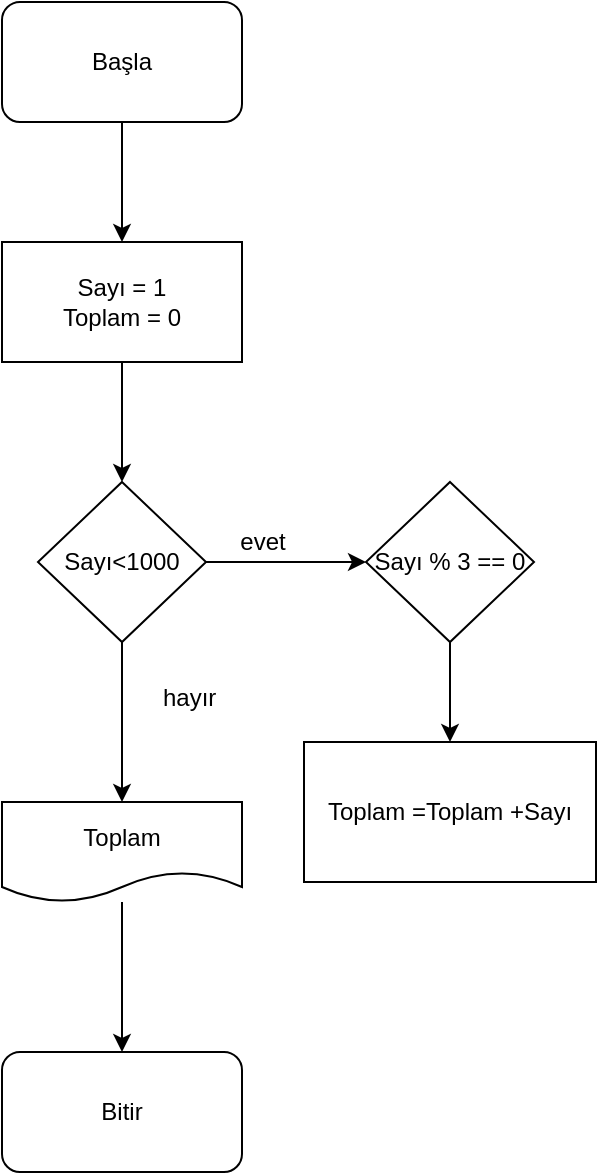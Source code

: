 <mxfile version="21.0.6" type="github">
  <diagram name="Sayfa -1" id="idEaKe2rp8cXWtOlhv10">
    <mxGraphModel dx="1674" dy="764" grid="1" gridSize="10" guides="1" tooltips="1" connect="1" arrows="1" fold="1" page="1" pageScale="1" pageWidth="827" pageHeight="1169" math="0" shadow="0">
      <root>
        <mxCell id="0" />
        <mxCell id="1" parent="0" />
        <mxCell id="VoQE2W_dGWVUWedlDvF--5" value="" style="edgeStyle=orthogonalEdgeStyle;rounded=0;orthogonalLoop=1;jettySize=auto;html=1;" edge="1" parent="1" source="VoQE2W_dGWVUWedlDvF--1" target="VoQE2W_dGWVUWedlDvF--2">
          <mxGeometry relative="1" as="geometry" />
        </mxCell>
        <mxCell id="VoQE2W_dGWVUWedlDvF--1" value="Başla" style="rounded=1;whiteSpace=wrap;html=1;" vertex="1" parent="1">
          <mxGeometry x="390" y="30" width="120" height="60" as="geometry" />
        </mxCell>
        <mxCell id="VoQE2W_dGWVUWedlDvF--7" value="" style="edgeStyle=orthogonalEdgeStyle;rounded=0;orthogonalLoop=1;jettySize=auto;html=1;" edge="1" parent="1" source="VoQE2W_dGWVUWedlDvF--2" target="VoQE2W_dGWVUWedlDvF--6">
          <mxGeometry relative="1" as="geometry" />
        </mxCell>
        <mxCell id="VoQE2W_dGWVUWedlDvF--2" value="Sayı = 1&lt;br&gt;Toplam = 0&lt;br&gt;" style="rounded=0;whiteSpace=wrap;html=1;" vertex="1" parent="1">
          <mxGeometry x="390" y="150" width="120" height="60" as="geometry" />
        </mxCell>
        <mxCell id="VoQE2W_dGWVUWedlDvF--9" value="" style="edgeStyle=orthogonalEdgeStyle;rounded=0;orthogonalLoop=1;jettySize=auto;html=1;" edge="1" parent="1" source="VoQE2W_dGWVUWedlDvF--6" target="VoQE2W_dGWVUWedlDvF--8">
          <mxGeometry relative="1" as="geometry" />
        </mxCell>
        <mxCell id="VoQE2W_dGWVUWedlDvF--17" value="" style="edgeStyle=orthogonalEdgeStyle;rounded=0;orthogonalLoop=1;jettySize=auto;html=1;" edge="1" parent="1" source="VoQE2W_dGWVUWedlDvF--6" target="VoQE2W_dGWVUWedlDvF--16">
          <mxGeometry relative="1" as="geometry" />
        </mxCell>
        <mxCell id="VoQE2W_dGWVUWedlDvF--6" value="Sayı&amp;lt;1000" style="rhombus;whiteSpace=wrap;html=1;" vertex="1" parent="1">
          <mxGeometry x="408" y="270" width="84" height="80" as="geometry" />
        </mxCell>
        <mxCell id="VoQE2W_dGWVUWedlDvF--13" value="" style="edgeStyle=orthogonalEdgeStyle;rounded=0;orthogonalLoop=1;jettySize=auto;html=1;" edge="1" parent="1" source="VoQE2W_dGWVUWedlDvF--8" target="VoQE2W_dGWVUWedlDvF--12">
          <mxGeometry relative="1" as="geometry" />
        </mxCell>
        <mxCell id="VoQE2W_dGWVUWedlDvF--8" value="Sayı % 3 == 0" style="rhombus;whiteSpace=wrap;html=1;" vertex="1" parent="1">
          <mxGeometry x="572" y="270" width="84" height="80" as="geometry" />
        </mxCell>
        <mxCell id="VoQE2W_dGWVUWedlDvF--12" value="Toplam =Toplam +Sayı" style="rounded=0;whiteSpace=wrap;html=1;" vertex="1" parent="1">
          <mxGeometry x="541" y="400" width="146" height="70" as="geometry" />
        </mxCell>
        <mxCell id="VoQE2W_dGWVUWedlDvF--15" value="evet&lt;br&gt;" style="text;html=1;align=center;verticalAlign=middle;resizable=0;points=[];autosize=1;strokeColor=none;fillColor=none;" vertex="1" parent="1">
          <mxGeometry x="495" y="285" width="50" height="30" as="geometry" />
        </mxCell>
        <mxCell id="VoQE2W_dGWVUWedlDvF--19" value="" style="edgeStyle=orthogonalEdgeStyle;rounded=0;orthogonalLoop=1;jettySize=auto;html=1;" edge="1" parent="1" source="VoQE2W_dGWVUWedlDvF--16" target="VoQE2W_dGWVUWedlDvF--18">
          <mxGeometry relative="1" as="geometry" />
        </mxCell>
        <mxCell id="VoQE2W_dGWVUWedlDvF--16" value="Toplam" style="shape=document;whiteSpace=wrap;html=1;boundedLbl=1;" vertex="1" parent="1">
          <mxGeometry x="390" y="430" width="120" height="50" as="geometry" />
        </mxCell>
        <mxCell id="VoQE2W_dGWVUWedlDvF--18" value="Bitir" style="rounded=1;whiteSpace=wrap;html=1;" vertex="1" parent="1">
          <mxGeometry x="390" y="555" width="120" height="60" as="geometry" />
        </mxCell>
        <mxCell id="VoQE2W_dGWVUWedlDvF--20" value="&amp;nbsp; &amp;nbsp; &amp;nbsp; &amp;nbsp; &amp;nbsp;&lt;br&gt;&amp;nbsp; &amp;nbsp; &amp;nbsp;hayır&lt;br&gt;" style="text;html=1;align=center;verticalAlign=middle;resizable=0;points=[];autosize=1;strokeColor=none;fillColor=none;" vertex="1" parent="1">
          <mxGeometry x="440" y="350" width="70" height="40" as="geometry" />
        </mxCell>
      </root>
    </mxGraphModel>
  </diagram>
</mxfile>
